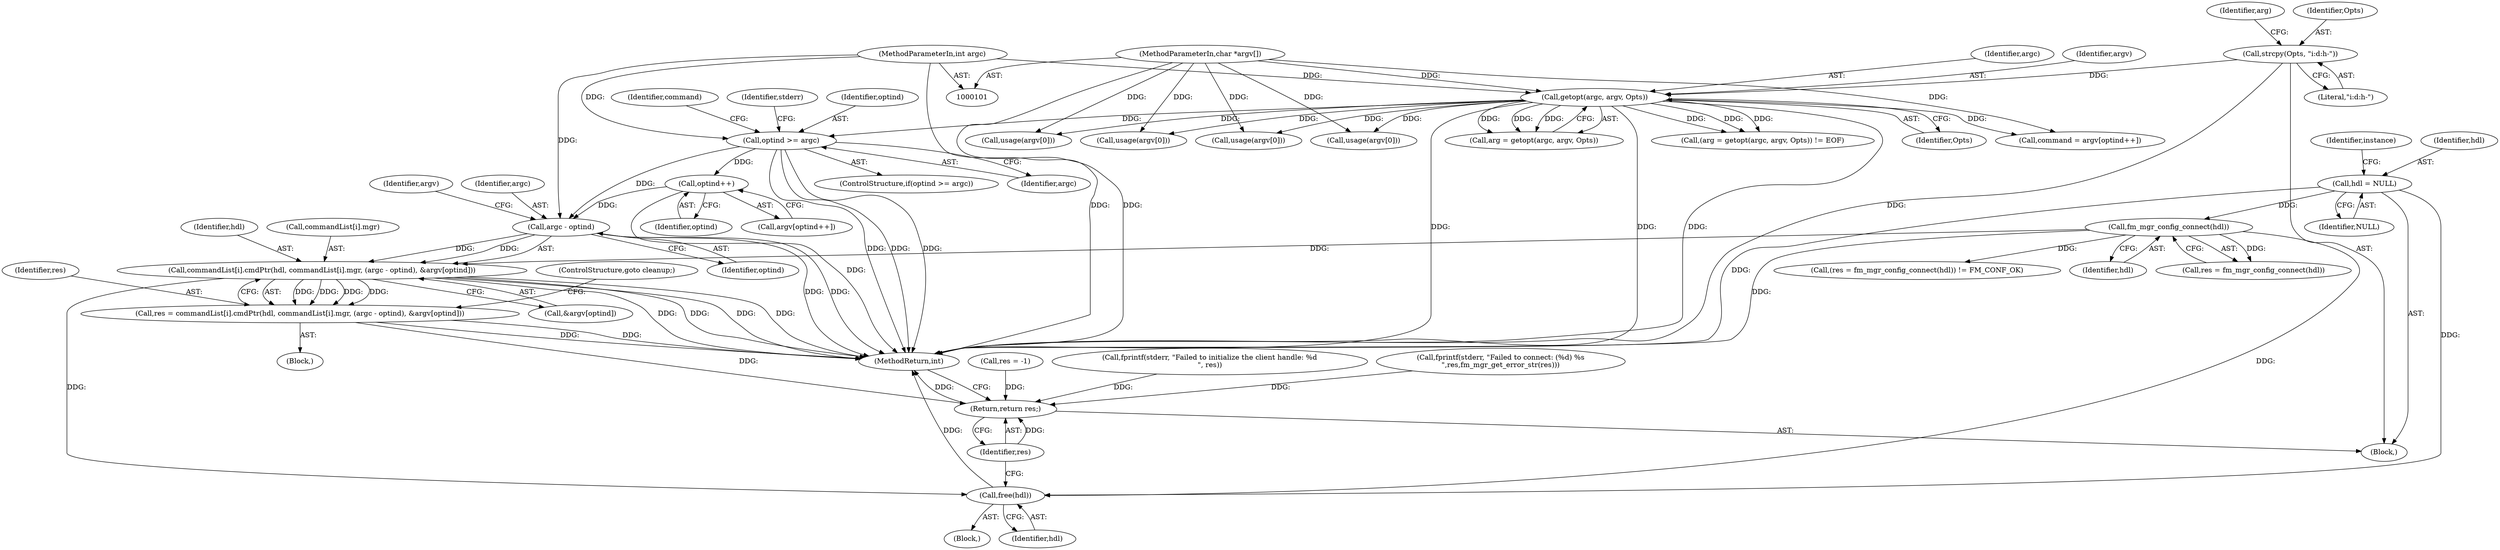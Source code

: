 digraph "0_opa-ff_c5759e7b76f5bf844be6c6641cc1b356bbc83869@pointer" {
"1000254" [label="(Call,commandList[i].cmdPtr(hdl, commandList[i].mgr, (argc - optind), &argv[optind]))"];
"1000220" [label="(Call,fm_mgr_config_connect(hdl))"];
"1000106" [label="(Call,hdl = NULL)"];
"1000261" [label="(Call,argc - optind)"];
"1000170" [label="(Call,optind >= argc)"];
"1000133" [label="(Call,getopt(argc, argv, Opts))"];
"1000102" [label="(MethodParameterIn,int argc)"];
"1000103" [label="(MethodParameterIn,char *argv[])"];
"1000126" [label="(Call,strcpy(Opts, \"i:d:h-\"))"];
"1000188" [label="(Call,optind++)"];
"1000252" [label="(Call,res = commandList[i].cmdPtr(hdl, commandList[i].mgr, (argc - optind), &argv[optind]))"];
"1000344" [label="(Return,return res;)"];
"1000342" [label="(Call,free(hdl))"];
"1000218" [label="(Call,res = fm_mgr_config_connect(hdl))"];
"1000253" [label="(Identifier,res)"];
"1000255" [label="(Identifier,hdl)"];
"1000217" [label="(Call,(res = fm_mgr_config_connect(hdl)) != FM_CONF_OK)"];
"1000170" [label="(Call,optind >= argc)"];
"1000264" [label="(Call,&argv[optind])"];
"1000175" [label="(Identifier,stderr)"];
"1000111" [label="(Identifier,instance)"];
"1000130" [label="(Call,(arg = getopt(argc, argv, Opts)) != EOF)"];
"1000251" [label="(Block,)"];
"1000211" [label="(Call,fprintf(stderr, \"Failed to initialize the client handle: %d\n\", res))"];
"1000254" [label="(Call,commandList[i].cmdPtr(hdl, commandList[i].mgr, (argc - optind), &argv[optind]))"];
"1000169" [label="(ControlStructure,if(optind >= argc))"];
"1000268" [label="(ControlStructure,goto cleanup;)"];
"1000106" [label="(Call,hdl = NULL)"];
"1000172" [label="(Identifier,argc)"];
"1000162" [label="(Call,usage(argv[0]))"];
"1000345" [label="(Identifier,res)"];
"1000266" [label="(Identifier,argv)"];
"1000132" [label="(Identifier,arg)"];
"1000224" [label="(Call,fprintf(stderr, \"Failed to connect: (%d) %s\n\",res,fm_mgr_get_error_str(res)))"];
"1000263" [label="(Identifier,optind)"];
"1000262" [label="(Identifier,argc)"];
"1000273" [label="(Call,usage(argv[0]))"];
"1000103" [label="(MethodParameterIn,char *argv[])"];
"1000256" [label="(Call,commandList[i].mgr)"];
"1000171" [label="(Identifier,optind)"];
"1000134" [label="(Identifier,argc)"];
"1000104" [label="(Block,)"];
"1000144" [label="(Call,usage(argv[0]))"];
"1000102" [label="(MethodParameterIn,int argc)"];
"1000189" [label="(Identifier,optind)"];
"1000346" [label="(MethodReturn,int)"];
"1000220" [label="(Call,fm_mgr_config_connect(hdl))"];
"1000126" [label="(Call,strcpy(Opts, \"i:d:h-\"))"];
"1000186" [label="(Call,argv[optind++])"];
"1000185" [label="(Identifier,command)"];
"1000252" [label="(Call,res = commandList[i].cmdPtr(hdl, commandList[i].mgr, (argc - optind), &argv[optind]))"];
"1000135" [label="(Identifier,argv)"];
"1000284" [label="(Block,)"];
"1000128" [label="(Literal,\"i:d:h-\")"];
"1000136" [label="(Identifier,Opts)"];
"1000133" [label="(Call,getopt(argc, argv, Opts))"];
"1000107" [label="(Identifier,hdl)"];
"1000188" [label="(Call,optind++)"];
"1000184" [label="(Call,command = argv[optind++])"];
"1000344" [label="(Return,return res;)"];
"1000177" [label="(Call,usage(argv[0]))"];
"1000342" [label="(Call,free(hdl))"];
"1000261" [label="(Call,argc - optind)"];
"1000127" [label="(Identifier,Opts)"];
"1000343" [label="(Identifier,hdl)"];
"1000131" [label="(Call,arg = getopt(argc, argv, Opts))"];
"1000108" [label="(Identifier,NULL)"];
"1000221" [label="(Identifier,hdl)"];
"1000277" [label="(Call,res = -1)"];
"1000254" -> "1000252"  [label="AST: "];
"1000254" -> "1000264"  [label="CFG: "];
"1000255" -> "1000254"  [label="AST: "];
"1000256" -> "1000254"  [label="AST: "];
"1000261" -> "1000254"  [label="AST: "];
"1000264" -> "1000254"  [label="AST: "];
"1000252" -> "1000254"  [label="CFG: "];
"1000254" -> "1000346"  [label="DDG: "];
"1000254" -> "1000346"  [label="DDG: "];
"1000254" -> "1000346"  [label="DDG: "];
"1000254" -> "1000346"  [label="DDG: "];
"1000254" -> "1000252"  [label="DDG: "];
"1000254" -> "1000252"  [label="DDG: "];
"1000254" -> "1000252"  [label="DDG: "];
"1000254" -> "1000252"  [label="DDG: "];
"1000220" -> "1000254"  [label="DDG: "];
"1000261" -> "1000254"  [label="DDG: "];
"1000261" -> "1000254"  [label="DDG: "];
"1000254" -> "1000342"  [label="DDG: "];
"1000220" -> "1000218"  [label="AST: "];
"1000220" -> "1000221"  [label="CFG: "];
"1000221" -> "1000220"  [label="AST: "];
"1000218" -> "1000220"  [label="CFG: "];
"1000220" -> "1000346"  [label="DDG: "];
"1000220" -> "1000217"  [label="DDG: "];
"1000220" -> "1000218"  [label="DDG: "];
"1000106" -> "1000220"  [label="DDG: "];
"1000220" -> "1000342"  [label="DDG: "];
"1000106" -> "1000104"  [label="AST: "];
"1000106" -> "1000108"  [label="CFG: "];
"1000107" -> "1000106"  [label="AST: "];
"1000108" -> "1000106"  [label="AST: "];
"1000111" -> "1000106"  [label="CFG: "];
"1000106" -> "1000346"  [label="DDG: "];
"1000106" -> "1000342"  [label="DDG: "];
"1000261" -> "1000263"  [label="CFG: "];
"1000262" -> "1000261"  [label="AST: "];
"1000263" -> "1000261"  [label="AST: "];
"1000266" -> "1000261"  [label="CFG: "];
"1000261" -> "1000346"  [label="DDG: "];
"1000261" -> "1000346"  [label="DDG: "];
"1000170" -> "1000261"  [label="DDG: "];
"1000102" -> "1000261"  [label="DDG: "];
"1000188" -> "1000261"  [label="DDG: "];
"1000170" -> "1000169"  [label="AST: "];
"1000170" -> "1000172"  [label="CFG: "];
"1000171" -> "1000170"  [label="AST: "];
"1000172" -> "1000170"  [label="AST: "];
"1000175" -> "1000170"  [label="CFG: "];
"1000185" -> "1000170"  [label="CFG: "];
"1000170" -> "1000346"  [label="DDG: "];
"1000170" -> "1000346"  [label="DDG: "];
"1000170" -> "1000346"  [label="DDG: "];
"1000133" -> "1000170"  [label="DDG: "];
"1000102" -> "1000170"  [label="DDG: "];
"1000170" -> "1000188"  [label="DDG: "];
"1000133" -> "1000131"  [label="AST: "];
"1000133" -> "1000136"  [label="CFG: "];
"1000134" -> "1000133"  [label="AST: "];
"1000135" -> "1000133"  [label="AST: "];
"1000136" -> "1000133"  [label="AST: "];
"1000131" -> "1000133"  [label="CFG: "];
"1000133" -> "1000346"  [label="DDG: "];
"1000133" -> "1000346"  [label="DDG: "];
"1000133" -> "1000346"  [label="DDG: "];
"1000133" -> "1000130"  [label="DDG: "];
"1000133" -> "1000130"  [label="DDG: "];
"1000133" -> "1000130"  [label="DDG: "];
"1000133" -> "1000131"  [label="DDG: "];
"1000133" -> "1000131"  [label="DDG: "];
"1000133" -> "1000131"  [label="DDG: "];
"1000102" -> "1000133"  [label="DDG: "];
"1000103" -> "1000133"  [label="DDG: "];
"1000126" -> "1000133"  [label="DDG: "];
"1000133" -> "1000144"  [label="DDG: "];
"1000133" -> "1000162"  [label="DDG: "];
"1000133" -> "1000177"  [label="DDG: "];
"1000133" -> "1000184"  [label="DDG: "];
"1000133" -> "1000273"  [label="DDG: "];
"1000102" -> "1000101"  [label="AST: "];
"1000102" -> "1000346"  [label="DDG: "];
"1000103" -> "1000101"  [label="AST: "];
"1000103" -> "1000346"  [label="DDG: "];
"1000103" -> "1000144"  [label="DDG: "];
"1000103" -> "1000162"  [label="DDG: "];
"1000103" -> "1000177"  [label="DDG: "];
"1000103" -> "1000184"  [label="DDG: "];
"1000103" -> "1000273"  [label="DDG: "];
"1000126" -> "1000104"  [label="AST: "];
"1000126" -> "1000128"  [label="CFG: "];
"1000127" -> "1000126"  [label="AST: "];
"1000128" -> "1000126"  [label="AST: "];
"1000132" -> "1000126"  [label="CFG: "];
"1000126" -> "1000346"  [label="DDG: "];
"1000188" -> "1000186"  [label="AST: "];
"1000188" -> "1000189"  [label="CFG: "];
"1000189" -> "1000188"  [label="AST: "];
"1000186" -> "1000188"  [label="CFG: "];
"1000188" -> "1000346"  [label="DDG: "];
"1000252" -> "1000251"  [label="AST: "];
"1000253" -> "1000252"  [label="AST: "];
"1000268" -> "1000252"  [label="CFG: "];
"1000252" -> "1000346"  [label="DDG: "];
"1000252" -> "1000346"  [label="DDG: "];
"1000252" -> "1000344"  [label="DDG: "];
"1000344" -> "1000104"  [label="AST: "];
"1000344" -> "1000345"  [label="CFG: "];
"1000345" -> "1000344"  [label="AST: "];
"1000346" -> "1000344"  [label="CFG: "];
"1000344" -> "1000346"  [label="DDG: "];
"1000345" -> "1000344"  [label="DDG: "];
"1000224" -> "1000344"  [label="DDG: "];
"1000211" -> "1000344"  [label="DDG: "];
"1000277" -> "1000344"  [label="DDG: "];
"1000342" -> "1000284"  [label="AST: "];
"1000342" -> "1000343"  [label="CFG: "];
"1000343" -> "1000342"  [label="AST: "];
"1000345" -> "1000342"  [label="CFG: "];
"1000342" -> "1000346"  [label="DDG: "];
}

